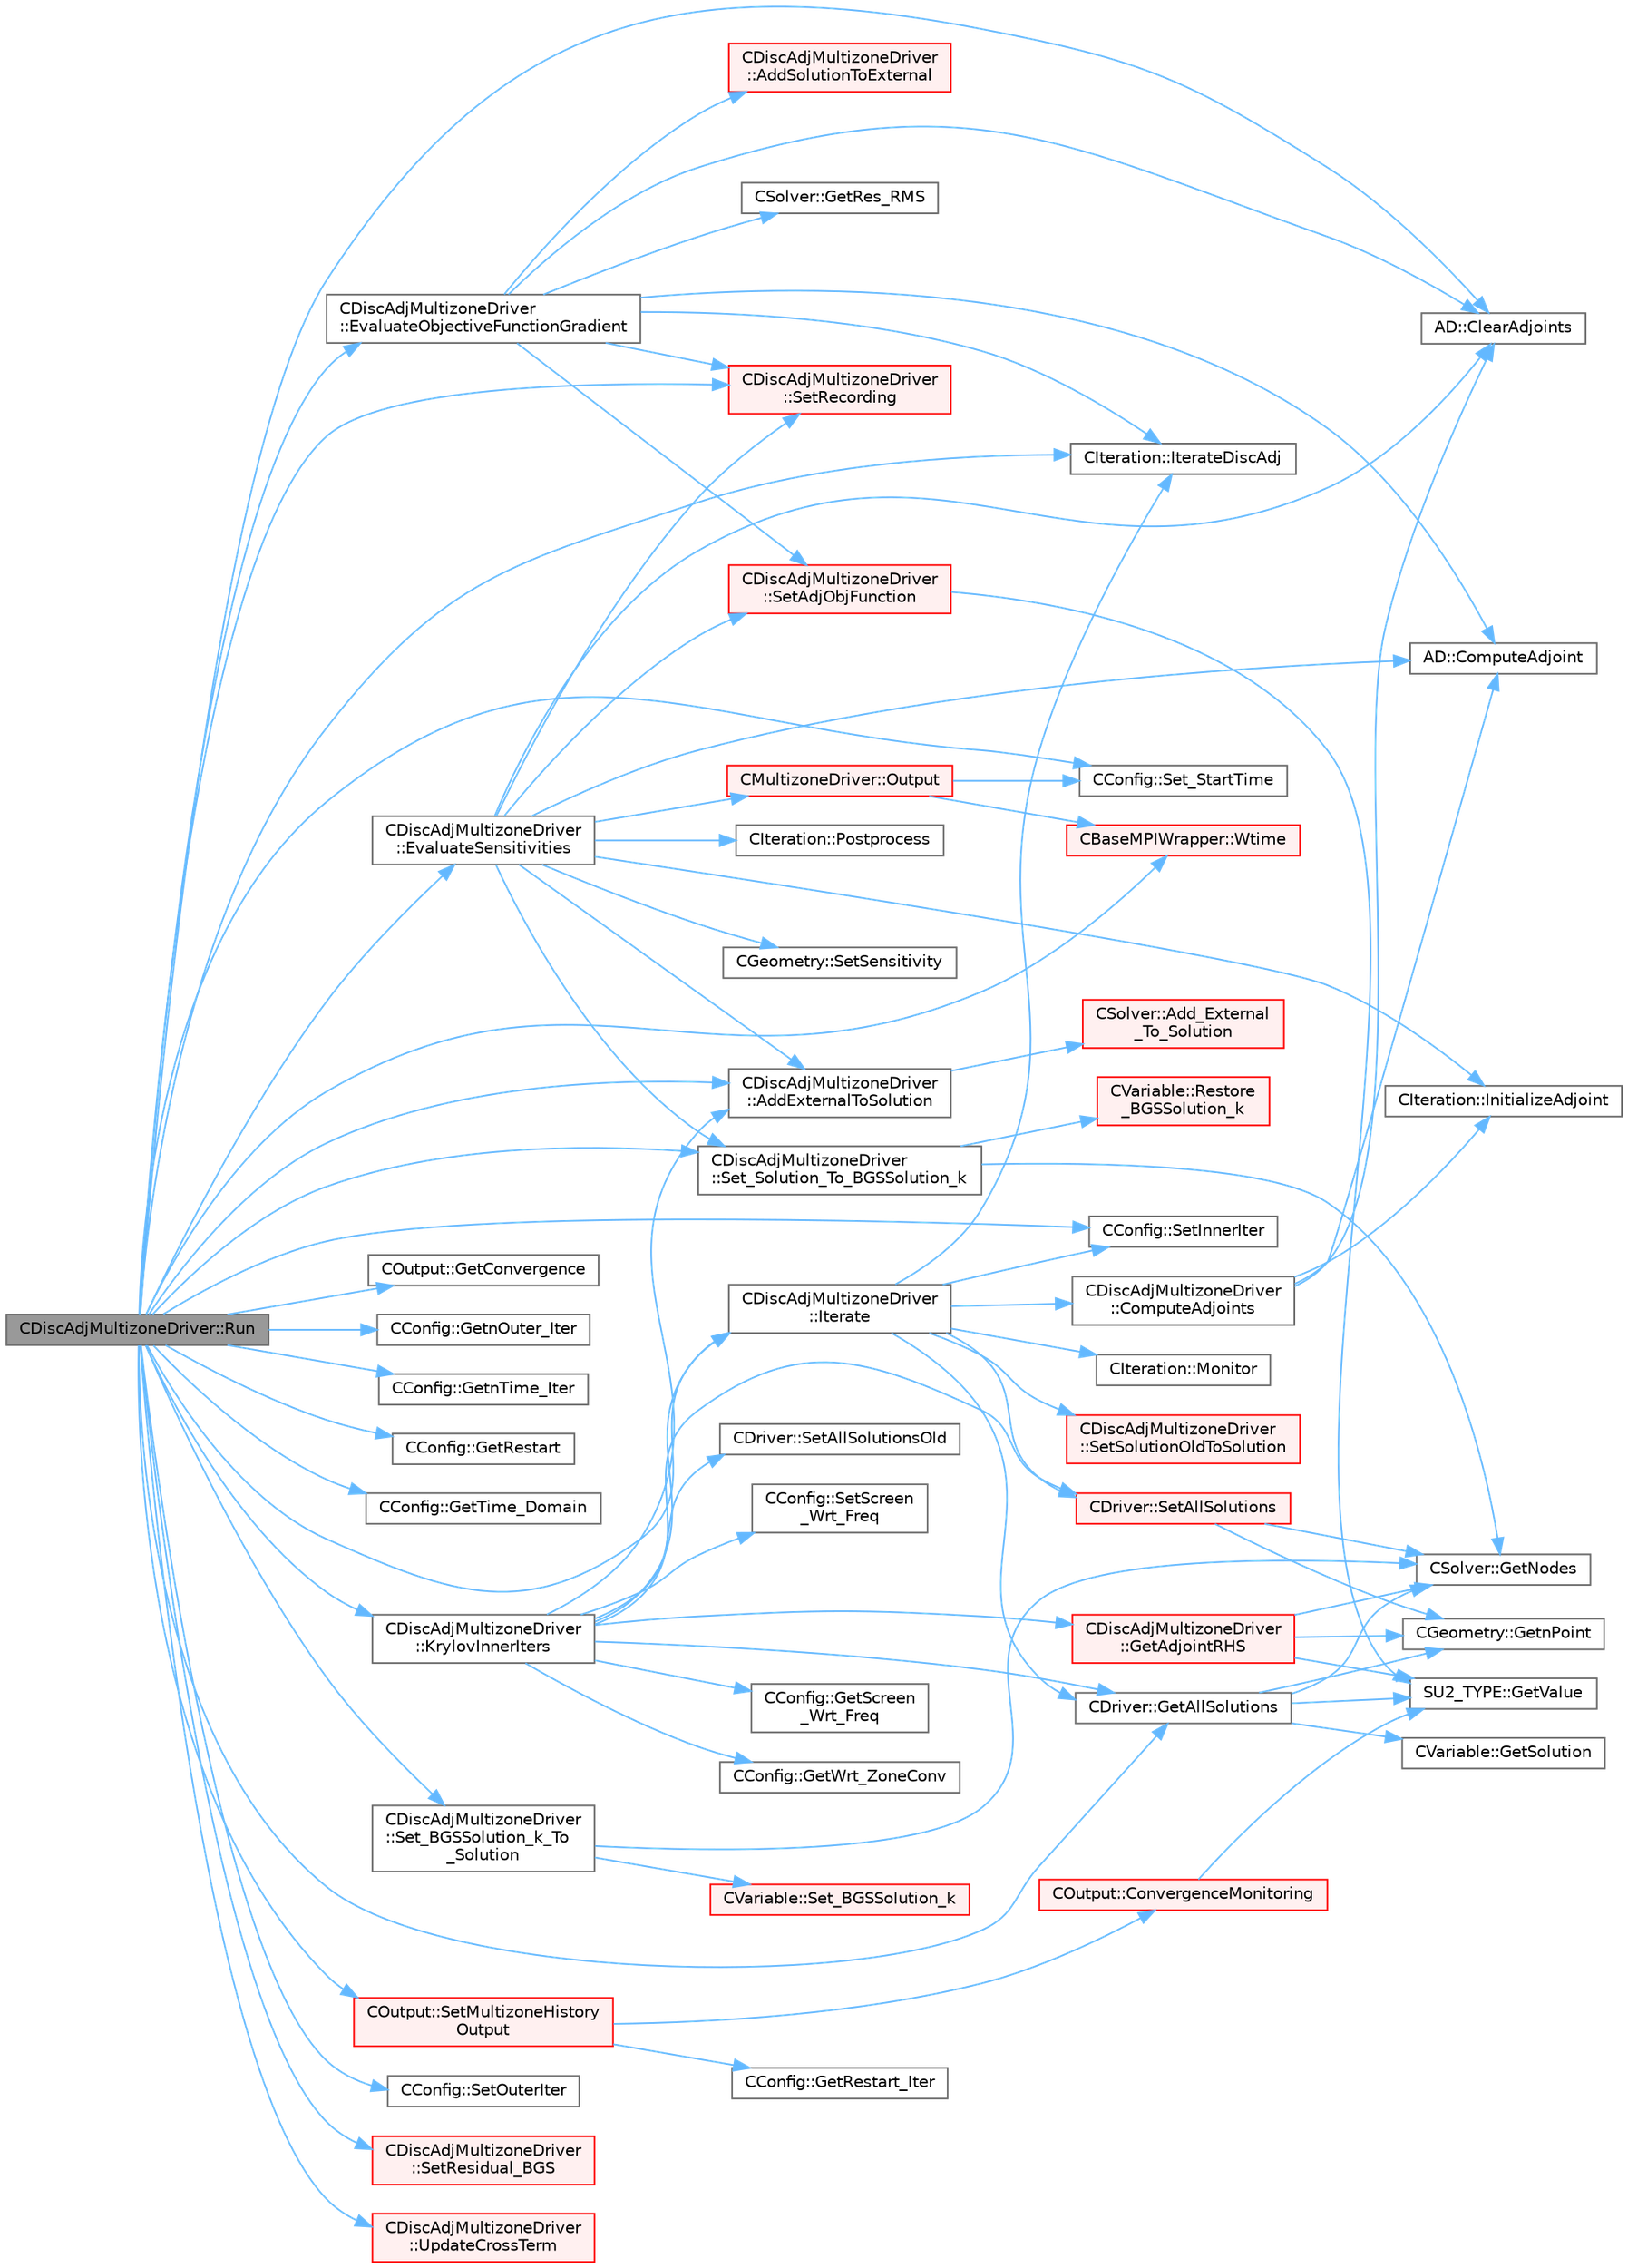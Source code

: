 digraph "CDiscAdjMultizoneDriver::Run"
{
 // LATEX_PDF_SIZE
  bgcolor="transparent";
  edge [fontname=Helvetica,fontsize=10,labelfontname=Helvetica,labelfontsize=10];
  node [fontname=Helvetica,fontsize=10,shape=box,height=0.2,width=0.4];
  rankdir="LR";
  Node1 [id="Node000001",label="CDiscAdjMultizoneDriver::Run",height=0.2,width=0.4,color="gray40", fillcolor="grey60", style="filled", fontcolor="black",tooltip="[Overload] Run an discrete adjoint update of all solvers within multiple zones."];
  Node1 -> Node2 [id="edge1_Node000001_Node000002",color="steelblue1",style="solid",tooltip=" "];
  Node2 [id="Node000002",label="CDiscAdjMultizoneDriver\l::AddExternalToSolution",height=0.2,width=0.4,color="grey40", fillcolor="white", style="filled",URL="$classCDiscAdjMultizoneDriver.html#a3f1281a13573de3b1ba9acd367f23f80",tooltip="Add External_Old vector to Solution."];
  Node2 -> Node3 [id="edge2_Node000002_Node000003",color="steelblue1",style="solid",tooltip=" "];
  Node3 [id="Node000003",label="CSolver::Add_External\l_To_Solution",height=0.2,width=0.4,color="red", fillcolor="#FFF0F0", style="filled",URL="$classCSolver.html#a0ece4e9ec78dcbcb3b9d980f01f7b17c",tooltip="Add External to Solution vector."];
  Node1 -> Node8 [id="edge3_Node000001_Node000008",color="steelblue1",style="solid",tooltip=" "];
  Node8 [id="Node000008",label="AD::ClearAdjoints",height=0.2,width=0.4,color="grey40", fillcolor="white", style="filled",URL="$namespaceAD.html#a6ccf47c72e8115f9e31054b4c06271c4",tooltip="Clears the currently stored adjoints but keeps the computational graph."];
  Node1 -> Node9 [id="edge4_Node000001_Node000009",color="steelblue1",style="solid",tooltip=" "];
  Node9 [id="Node000009",label="CDiscAdjMultizoneDriver\l::EvaluateObjectiveFunctionGradient",height=0.2,width=0.4,color="grey40", fillcolor="white", style="filled",URL="$classCDiscAdjMultizoneDriver.html#a7a644ee8fc2141f2083b91afd2cab856",tooltip="Evaluate the gradient of the objective function and add to \"External\"."];
  Node9 -> Node10 [id="edge5_Node000009_Node000010",color="steelblue1",style="solid",tooltip=" "];
  Node10 [id="Node000010",label="CDiscAdjMultizoneDriver\l::AddSolutionToExternal",height=0.2,width=0.4,color="red", fillcolor="#FFF0F0", style="filled",URL="$classCDiscAdjMultizoneDriver.html#af87bb3b1389bed8051be0136f3e6c0c6",tooltip="Add Solution vector to External."];
  Node9 -> Node8 [id="edge6_Node000009_Node000008",color="steelblue1",style="solid",tooltip=" "];
  Node9 -> Node15 [id="edge7_Node000009_Node000015",color="steelblue1",style="solid",tooltip=" "];
  Node15 [id="Node000015",label="AD::ComputeAdjoint",height=0.2,width=0.4,color="grey40", fillcolor="white", style="filled",URL="$namespaceAD.html#a02ec06d93629cdd0724d268318d4dfe7",tooltip="Computes the adjoints, i.e. the derivatives of the output with respect to the input variables."];
  Node9 -> Node16 [id="edge8_Node000009_Node000016",color="steelblue1",style="solid",tooltip=" "];
  Node16 [id="Node000016",label="CSolver::GetRes_RMS",height=0.2,width=0.4,color="grey40", fillcolor="white", style="filled",URL="$classCSolver.html#a2e07e4867f2db7ac98c8332c9476c361",tooltip="Get the maximal residual, this is useful for the convergence history."];
  Node9 -> Node17 [id="edge9_Node000009_Node000017",color="steelblue1",style="solid",tooltip=" "];
  Node17 [id="Node000017",label="CIteration::IterateDiscAdj",height=0.2,width=0.4,color="grey40", fillcolor="white", style="filled",URL="$classCIteration.html#a12a5de315a443df924d6ff337ea819f3",tooltip="A virtual member."];
  Node9 -> Node18 [id="edge10_Node000009_Node000018",color="steelblue1",style="solid",tooltip=" "];
  Node18 [id="Node000018",label="CDiscAdjMultizoneDriver\l::SetAdjObjFunction",height=0.2,width=0.4,color="red", fillcolor="#FFF0F0", style="filled",URL="$classCDiscAdjMultizoneDriver.html#a249f7719c986035cde861eed2c61b4dd",tooltip="Initialize the adjoint value of the objective function."];
  Node18 -> Node22 [id="edge11_Node000018_Node000022",color="steelblue1",style="solid",tooltip=" "];
  Node22 [id="Node000022",label="SU2_TYPE::GetValue",height=0.2,width=0.4,color="grey40", fillcolor="white", style="filled",URL="$namespaceSU2__TYPE.html#adf52a59d6f4e578f7915ec9abbf7cb22",tooltip="Get the (primitive) value of the datatype (needs to be specialized for active types)."];
  Node9 -> Node25 [id="edge12_Node000009_Node000025",color="steelblue1",style="solid",tooltip=" "];
  Node25 [id="Node000025",label="CDiscAdjMultizoneDriver\l::SetRecording",height=0.2,width=0.4,color="red", fillcolor="#FFF0F0", style="filled",URL="$classCDiscAdjMultizoneDriver.html#a6858d2798084ac58973760b98cbc268d",tooltip="Record one iteration of the primal problem within each zone."];
  Node1 -> Node345 [id="edge13_Node000001_Node000345",color="steelblue1",style="solid",tooltip=" "];
  Node345 [id="Node000345",label="CDiscAdjMultizoneDriver\l::EvaluateSensitivities",height=0.2,width=0.4,color="grey40", fillcolor="white", style="filled",URL="$classCDiscAdjMultizoneDriver.html#a9d998fae109427a1061069800ad931c3",tooltip="Evaluate sensitivites for the current adjoint solution and output files."];
  Node345 -> Node2 [id="edge14_Node000345_Node000002",color="steelblue1",style="solid",tooltip=" "];
  Node345 -> Node8 [id="edge15_Node000345_Node000008",color="steelblue1",style="solid",tooltip=" "];
  Node345 -> Node15 [id="edge16_Node000345_Node000015",color="steelblue1",style="solid",tooltip=" "];
  Node345 -> Node346 [id="edge17_Node000345_Node000346",color="steelblue1",style="solid",tooltip=" "];
  Node346 [id="Node000346",label="CIteration::InitializeAdjoint",height=0.2,width=0.4,color="grey40", fillcolor="white", style="filled",URL="$classCIteration.html#a18fa7f7314e6b88f8c69e4fee4ba0f11",tooltip=" "];
  Node345 -> Node347 [id="edge18_Node000345_Node000347",color="steelblue1",style="solid",tooltip=" "];
  Node347 [id="Node000347",label="CMultizoneDriver::Output",height=0.2,width=0.4,color="red", fillcolor="#FFF0F0", style="filled",URL="$classCMultizoneDriver.html#ad9b12dc5194755d1a06023898b056bcb",tooltip="Output the solution in solution file."];
  Node347 -> Node349 [id="edge19_Node000347_Node000349",color="steelblue1",style="solid",tooltip=" "];
  Node349 [id="Node000349",label="CConfig::Set_StartTime",height=0.2,width=0.4,color="grey40", fillcolor="white", style="filled",URL="$classCConfig.html#aedf3896a475f7729d217dfe27f6da3e8",tooltip="Set the start time to track a phase of the code (preprocessing, compute, output)."];
  Node347 -> Node308 [id="edge20_Node000347_Node000308",color="steelblue1",style="solid",tooltip=" "];
  Node308 [id="Node000308",label="CBaseMPIWrapper::Wtime",height=0.2,width=0.4,color="red", fillcolor="#FFF0F0", style="filled",URL="$classCBaseMPIWrapper.html#adcf32aa628d4b515e8835bc5c56fbf08",tooltip=" "];
  Node345 -> Node407 [id="edge21_Node000345_Node000407",color="steelblue1",style="solid",tooltip=" "];
  Node407 [id="Node000407",label="CIteration::Postprocess",height=0.2,width=0.4,color="grey40", fillcolor="white", style="filled",URL="$classCIteration.html#ad306d277e9a09f6e6c6d08590aa234a6",tooltip="A virtual member."];
  Node345 -> Node408 [id="edge22_Node000345_Node000408",color="steelblue1",style="solid",tooltip=" "];
  Node408 [id="Node000408",label="CDiscAdjMultizoneDriver\l::Set_Solution_To_BGSSolution_k",height=0.2,width=0.4,color="grey40", fillcolor="white", style="filled",URL="$classCDiscAdjMultizoneDriver.html#a34a0cbc7038b9cf16d5aeab16c4c06f0",tooltip="Puts BGSSolution_k back into Solution."];
  Node408 -> Node409 [id="edge23_Node000408_Node000409",color="steelblue1",style="solid",tooltip=" "];
  Node409 [id="Node000409",label="CSolver::GetNodes",height=0.2,width=0.4,color="grey40", fillcolor="white", style="filled",URL="$classCSolver.html#adb28ae3845a6b61cf764a8e9fe4b794e",tooltip="Allow outside access to the nodes of the solver, containing conservatives, primitives,..."];
  Node408 -> Node410 [id="edge24_Node000408_Node000410",color="steelblue1",style="solid",tooltip=" "];
  Node410 [id="Node000410",label="CVariable::Restore\l_BGSSolution_k",height=0.2,width=0.4,color="red", fillcolor="#FFF0F0", style="filled",URL="$classCVariable.html#a042bec6e97bf376a7c7b0dccf25418f4",tooltip="Restore the previous BGS subiteration to solution."];
  Node345 -> Node18 [id="edge25_Node000345_Node000018",color="steelblue1",style="solid",tooltip=" "];
  Node345 -> Node25 [id="edge26_Node000345_Node000025",color="steelblue1",style="solid",tooltip=" "];
  Node345 -> Node255 [id="edge27_Node000345_Node000255",color="steelblue1",style="solid",tooltip=" "];
  Node255 [id="Node000255",label="CGeometry::SetSensitivity",height=0.2,width=0.4,color="grey40", fillcolor="white", style="filled",URL="$classCGeometry.html#a30a8e4afd91fd0059a57b94461f23e35",tooltip="A virtual member."];
  Node1 -> Node411 [id="edge28_Node000001_Node000411",color="steelblue1",style="solid",tooltip=" "];
  Node411 [id="Node000411",label="CDriver::GetAllSolutions",height=0.2,width=0.4,color="grey40", fillcolor="white", style="filled",URL="$classCDriver.html#a0501df3d3cf150fc74e2a4f8c2c2dae8",tooltip="Get the solution of all solvers (adjoint or primal) in a zone."];
  Node411 -> Node409 [id="edge29_Node000411_Node000409",color="steelblue1",style="solid",tooltip=" "];
  Node411 -> Node100 [id="edge30_Node000411_Node000100",color="steelblue1",style="solid",tooltip=" "];
  Node100 [id="Node000100",label="CGeometry::GetnPoint",height=0.2,width=0.4,color="grey40", fillcolor="white", style="filled",URL="$classCGeometry.html#a275fb07cd99ab79d7a04b4862280169d",tooltip="Get number of points."];
  Node411 -> Node13 [id="edge31_Node000411_Node000013",color="steelblue1",style="solid",tooltip=" "];
  Node13 [id="Node000013",label="CVariable::GetSolution",height=0.2,width=0.4,color="grey40", fillcolor="white", style="filled",URL="$classCVariable.html#a261483e39c23c1de7cb9aea7e917c121",tooltip="Get the solution."];
  Node411 -> Node22 [id="edge32_Node000411_Node000022",color="steelblue1",style="solid",tooltip=" "];
  Node1 -> Node312 [id="edge33_Node000001_Node000312",color="steelblue1",style="solid",tooltip=" "];
  Node312 [id="Node000312",label="COutput::GetConvergence",height=0.2,width=0.4,color="grey40", fillcolor="white", style="filled",URL="$classCOutput.html#a585498dfa05e2c633f5e556220ce1fa2",tooltip="Get convergence of the problem."];
  Node1 -> Node328 [id="edge34_Node000001_Node000328",color="steelblue1",style="solid",tooltip=" "];
  Node328 [id="Node000328",label="CConfig::GetnOuter_Iter",height=0.2,width=0.4,color="grey40", fillcolor="white", style="filled",URL="$classCConfig.html#a898cd36650fcc3a639c12e9b8ab8373a",tooltip="Get the number of outer iterations."];
  Node1 -> Node101 [id="edge35_Node000001_Node000101",color="steelblue1",style="solid",tooltip=" "];
  Node101 [id="Node000101",label="CConfig::GetnTime_Iter",height=0.2,width=0.4,color="grey40", fillcolor="white", style="filled",URL="$classCConfig.html#a22b101932c391aea5173975130f488fd",tooltip="Get the number of time iterations."];
  Node1 -> Node332 [id="edge36_Node000001_Node000332",color="steelblue1",style="solid",tooltip=" "];
  Node332 [id="Node000332",label="CConfig::GetRestart",height=0.2,width=0.4,color="grey40", fillcolor="white", style="filled",URL="$classCConfig.html#ae55bdae4e8b4e61fd07a857005cc6799",tooltip="Provides the restart information."];
  Node1 -> Node334 [id="edge37_Node000001_Node000334",color="steelblue1",style="solid",tooltip=" "];
  Node334 [id="Node000334",label="CConfig::GetTime_Domain",height=0.2,width=0.4,color="grey40", fillcolor="white", style="filled",URL="$classCConfig.html#a85d2e3cf43b77c63642c40c235b853f3",tooltip="Check if the multizone problem is solved for time domain."];
  Node1 -> Node412 [id="edge38_Node000001_Node000412",color="steelblue1",style="solid",tooltip=" "];
  Node412 [id="Node000412",label="CDiscAdjMultizoneDriver\l::Iterate",height=0.2,width=0.4,color="grey40", fillcolor="white", style="filled",URL="$classCDiscAdjMultizoneDriver.html#a0e412d3476c8552ca4bd13cb4f050e0f",tooltip="Run one inner iteration for a given zone."];
  Node412 -> Node413 [id="edge39_Node000412_Node000413",color="steelblue1",style="solid",tooltip=" "];
  Node413 [id="Node000413",label="CDiscAdjMultizoneDriver\l::ComputeAdjoints",height=0.2,width=0.4,color="grey40", fillcolor="white", style="filled",URL="$classCDiscAdjMultizoneDriver.html#a1f5b9fcca6fa5bc7d34ec6ef98cd609b",tooltip="Summary of all routines to evaluate the adjoints in iZone."];
  Node413 -> Node8 [id="edge40_Node000413_Node000008",color="steelblue1",style="solid",tooltip=" "];
  Node413 -> Node15 [id="edge41_Node000413_Node000015",color="steelblue1",style="solid",tooltip=" "];
  Node413 -> Node346 [id="edge42_Node000413_Node000346",color="steelblue1",style="solid",tooltip=" "];
  Node412 -> Node411 [id="edge43_Node000412_Node000411",color="steelblue1",style="solid",tooltip=" "];
  Node412 -> Node17 [id="edge44_Node000412_Node000017",color="steelblue1",style="solid",tooltip=" "];
  Node412 -> Node414 [id="edge45_Node000412_Node000414",color="steelblue1",style="solid",tooltip=" "];
  Node414 [id="Node000414",label="CIteration::Monitor",height=0.2,width=0.4,color="grey40", fillcolor="white", style="filled",URL="$classCIteration.html#adce4676bfff578335787fdb9437f1d00",tooltip="A virtual member."];
  Node412 -> Node415 [id="edge46_Node000412_Node000415",color="steelblue1",style="solid",tooltip=" "];
  Node415 [id="Node000415",label="CDriver::SetAllSolutions",height=0.2,width=0.4,color="red", fillcolor="#FFF0F0", style="filled",URL="$classCDriver.html#a837665d06bbba72637c54cd7316d766c",tooltip="Set the solution of all solvers (adjoint or primal) in a zone."];
  Node415 -> Node409 [id="edge47_Node000415_Node000409",color="steelblue1",style="solid",tooltip=" "];
  Node415 -> Node100 [id="edge48_Node000415_Node000100",color="steelblue1",style="solid",tooltip=" "];
  Node412 -> Node417 [id="edge49_Node000412_Node000417",color="steelblue1",style="solid",tooltip=" "];
  Node417 [id="Node000417",label="CConfig::SetInnerIter",height=0.2,width=0.4,color="grey40", fillcolor="white", style="filled",URL="$classCConfig.html#af57608dd44a9211af952763a67cbb2dc",tooltip="Set the current FSI iteration number."];
  Node412 -> Node418 [id="edge50_Node000412_Node000418",color="steelblue1",style="solid",tooltip=" "];
  Node418 [id="Node000418",label="CDiscAdjMultizoneDriver\l::SetSolutionOldToSolution",height=0.2,width=0.4,color="red", fillcolor="#FFF0F0", style="filled",URL="$classCDiscAdjMultizoneDriver.html#a06b9649273f7bdd9b06b1bb9a91314bb",tooltip="Puts Solution into SolutionOld."];
  Node1 -> Node17 [id="edge51_Node000001_Node000017",color="steelblue1",style="solid",tooltip=" "];
  Node1 -> Node421 [id="edge52_Node000001_Node000421",color="steelblue1",style="solid",tooltip=" "];
  Node421 [id="Node000421",label="CDiscAdjMultizoneDriver\l::KrylovInnerIters",height=0.2,width=0.4,color="grey40", fillcolor="white", style="filled",URL="$classCDiscAdjMultizoneDriver.html#a9b6405abc0dbfc7983bc133af9fa2aed",tooltip="Run inner iterations using a Krylov method (GMRES atm)."];
  Node421 -> Node2 [id="edge53_Node000421_Node000002",color="steelblue1",style="solid",tooltip=" "];
  Node421 -> Node422 [id="edge54_Node000421_Node000422",color="steelblue1",style="solid",tooltip=" "];
  Node422 [id="Node000422",label="CDiscAdjMultizoneDriver\l::GetAdjointRHS",height=0.2,width=0.4,color="red", fillcolor="#FFF0F0", style="filled",URL="$classCDiscAdjMultizoneDriver.html#ad319021721d154498e7d25c771a5c7d9",tooltip="Get the external of all adjoint solvers in a zone."];
  Node422 -> Node409 [id="edge55_Node000422_Node000409",color="steelblue1",style="solid",tooltip=" "];
  Node422 -> Node100 [id="edge56_Node000422_Node000100",color="steelblue1",style="solid",tooltip=" "];
  Node422 -> Node22 [id="edge57_Node000422_Node000022",color="steelblue1",style="solid",tooltip=" "];
  Node421 -> Node411 [id="edge58_Node000421_Node000411",color="steelblue1",style="solid",tooltip=" "];
  Node421 -> Node333 [id="edge59_Node000421_Node000333",color="steelblue1",style="solid",tooltip=" "];
  Node333 [id="Node000333",label="CConfig::GetScreen\l_Wrt_Freq",height=0.2,width=0.4,color="grey40", fillcolor="white", style="filled",URL="$classCConfig.html#ad43daa81fef55ee2c14498294308bad5",tooltip="GetScreen_Wrt_Freq_Inner."];
  Node421 -> Node335 [id="edge60_Node000421_Node000335",color="steelblue1",style="solid",tooltip=" "];
  Node335 [id="Node000335",label="CConfig::GetWrt_ZoneConv",height=0.2,width=0.4,color="grey40", fillcolor="white", style="filled",URL="$classCConfig.html#ad582083684567aa2c65deefb06525656",tooltip="Check if the convergence history of each individual zone is written to screen."];
  Node421 -> Node412 [id="edge61_Node000421_Node000412",color="steelblue1",style="solid",tooltip=" "];
  Node421 -> Node415 [id="edge62_Node000421_Node000415",color="steelblue1",style="solid",tooltip=" "];
  Node421 -> Node423 [id="edge63_Node000421_Node000423",color="steelblue1",style="solid",tooltip=" "];
  Node423 [id="Node000423",label="CDriver::SetAllSolutionsOld",height=0.2,width=0.4,color="grey40", fillcolor="white", style="filled",URL="$classCDriver.html#a43dfd563d3a0f2128d81933e64606e51",tooltip="Set the \"old solution\" of all solvers (adjoint or primal) in a zone."];
  Node421 -> Node424 [id="edge64_Node000421_Node000424",color="steelblue1",style="solid",tooltip=" "];
  Node424 [id="Node000424",label="CConfig::SetScreen\l_Wrt_Freq",height=0.2,width=0.4,color="grey40", fillcolor="white", style="filled",URL="$classCConfig.html#aca8df1acf650a0419fd773b3dc07dc8d",tooltip="SetScreen_Wrt_Freq_Inner."];
  Node1 -> Node425 [id="edge65_Node000001_Node000425",color="steelblue1",style="solid",tooltip=" "];
  Node425 [id="Node000425",label="CDiscAdjMultizoneDriver\l::Set_BGSSolution_k_To\l_Solution",height=0.2,width=0.4,color="grey40", fillcolor="white", style="filled",URL="$classCDiscAdjMultizoneDriver.html#a42400d5fc2e9be45a7b1770c6f9beb84",tooltip="Puts Solution into BGSSolution_k."];
  Node425 -> Node409 [id="edge66_Node000425_Node000409",color="steelblue1",style="solid",tooltip=" "];
  Node425 -> Node426 [id="edge67_Node000425_Node000426",color="steelblue1",style="solid",tooltip=" "];
  Node426 [id="Node000426",label="CVariable::Set_BGSSolution_k",height=0.2,width=0.4,color="red", fillcolor="#FFF0F0", style="filled",URL="$classCVariable.html#aa47456564bac33106a460be201d4c843",tooltip="Set the value of the solution in the previous BGS subiteration."];
  Node1 -> Node408 [id="edge68_Node000001_Node000408",color="steelblue1",style="solid",tooltip=" "];
  Node1 -> Node349 [id="edge69_Node000001_Node000349",color="steelblue1",style="solid",tooltip=" "];
  Node1 -> Node417 [id="edge70_Node000001_Node000417",color="steelblue1",style="solid",tooltip=" "];
  Node1 -> Node427 [id="edge71_Node000001_Node000427",color="steelblue1",style="solid",tooltip=" "];
  Node427 [id="Node000427",label="COutput::SetMultizoneHistory\lOutput",height=0.2,width=0.4,color="red", fillcolor="#FFF0F0", style="filled",URL="$classCOutput.html#adab3a546cdcbe8f7123063b5489d9d2d",tooltip=" "];
  Node427 -> Node300 [id="edge72_Node000427_Node000300",color="steelblue1",style="solid",tooltip=" "];
  Node300 [id="Node000300",label="COutput::ConvergenceMonitoring",height=0.2,width=0.4,color="red", fillcolor="#FFF0F0", style="filled",URL="$classCOutput.html#a8e7c6b3e1b544cfbb2df8aea60dfa632",tooltip="Monitor the convergence of an output field."];
  Node300 -> Node22 [id="edge73_Node000300_Node000022",color="steelblue1",style="solid",tooltip=" "];
  Node427 -> Node303 [id="edge74_Node000427_Node000303",color="steelblue1",style="solid",tooltip=" "];
  Node303 [id="Node000303",label="CConfig::GetRestart_Iter",height=0.2,width=0.4,color="grey40", fillcolor="white", style="filled",URL="$classCConfig.html#aeca467e3a7c02d72b28ade957614035c",tooltip="Get the restart iteration."];
  Node1 -> Node429 [id="edge75_Node000001_Node000429",color="steelblue1",style="solid",tooltip=" "];
  Node429 [id="Node000429",label="CConfig::SetOuterIter",height=0.2,width=0.4,color="grey40", fillcolor="white", style="filled",URL="$classCConfig.html#a83b944512ee75c2997399e9ab39bd2db",tooltip="Set the current FSI iteration number."];
  Node1 -> Node25 [id="edge76_Node000001_Node000025",color="steelblue1",style="solid",tooltip=" "];
  Node1 -> Node430 [id="edge77_Node000001_Node000430",color="steelblue1",style="solid",tooltip=" "];
  Node430 [id="Node000430",label="CDiscAdjMultizoneDriver\l::SetResidual_BGS",height=0.2,width=0.4,color="red", fillcolor="#FFF0F0", style="filled",URL="$classCDiscAdjMultizoneDriver.html#a0376ab7c0cb40fa091ff34d3b99e597c",tooltip="Compute BGS residuals."];
  Node1 -> Node439 [id="edge78_Node000001_Node000439",color="steelblue1",style="solid",tooltip=" "];
  Node439 [id="Node000439",label="CDiscAdjMultizoneDriver\l::UpdateCrossTerm",height=0.2,width=0.4,color="red", fillcolor="#FFF0F0", style="filled",URL="$classCDiscAdjMultizoneDriver.html#a9134ef81e03db2467dc8bfa67d2ab636",tooltip="Extract contribution of iZone to jZone with BGS relaxation."];
  Node1 -> Node308 [id="edge79_Node000001_Node000308",color="steelblue1",style="solid",tooltip=" "];
}
